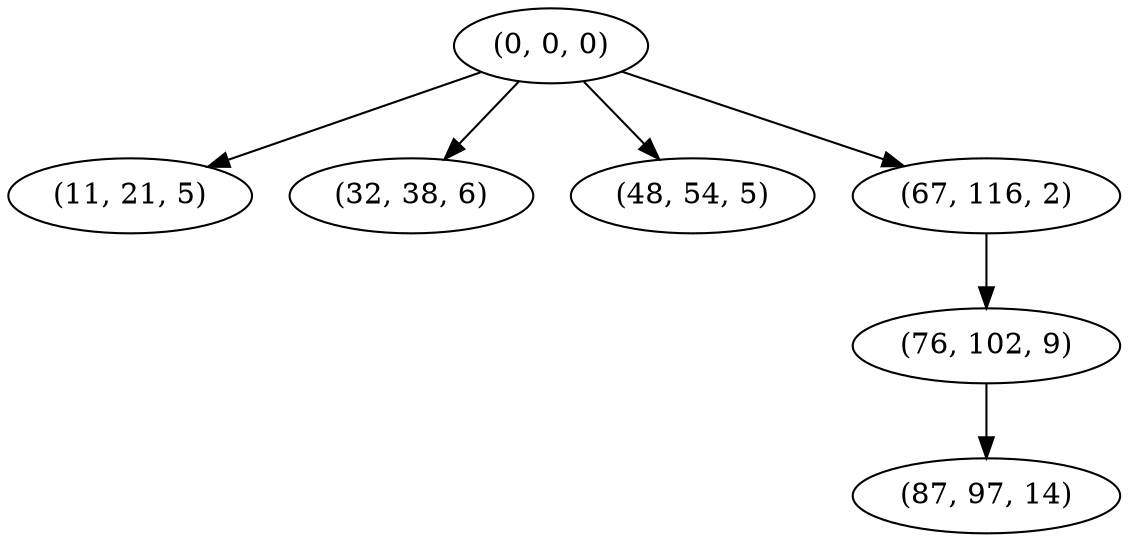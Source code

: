 digraph tree {
    "(0, 0, 0)";
    "(11, 21, 5)";
    "(32, 38, 6)";
    "(48, 54, 5)";
    "(67, 116, 2)";
    "(76, 102, 9)";
    "(87, 97, 14)";
    "(0, 0, 0)" -> "(11, 21, 5)";
    "(0, 0, 0)" -> "(32, 38, 6)";
    "(0, 0, 0)" -> "(48, 54, 5)";
    "(0, 0, 0)" -> "(67, 116, 2)";
    "(67, 116, 2)" -> "(76, 102, 9)";
    "(76, 102, 9)" -> "(87, 97, 14)";
}
